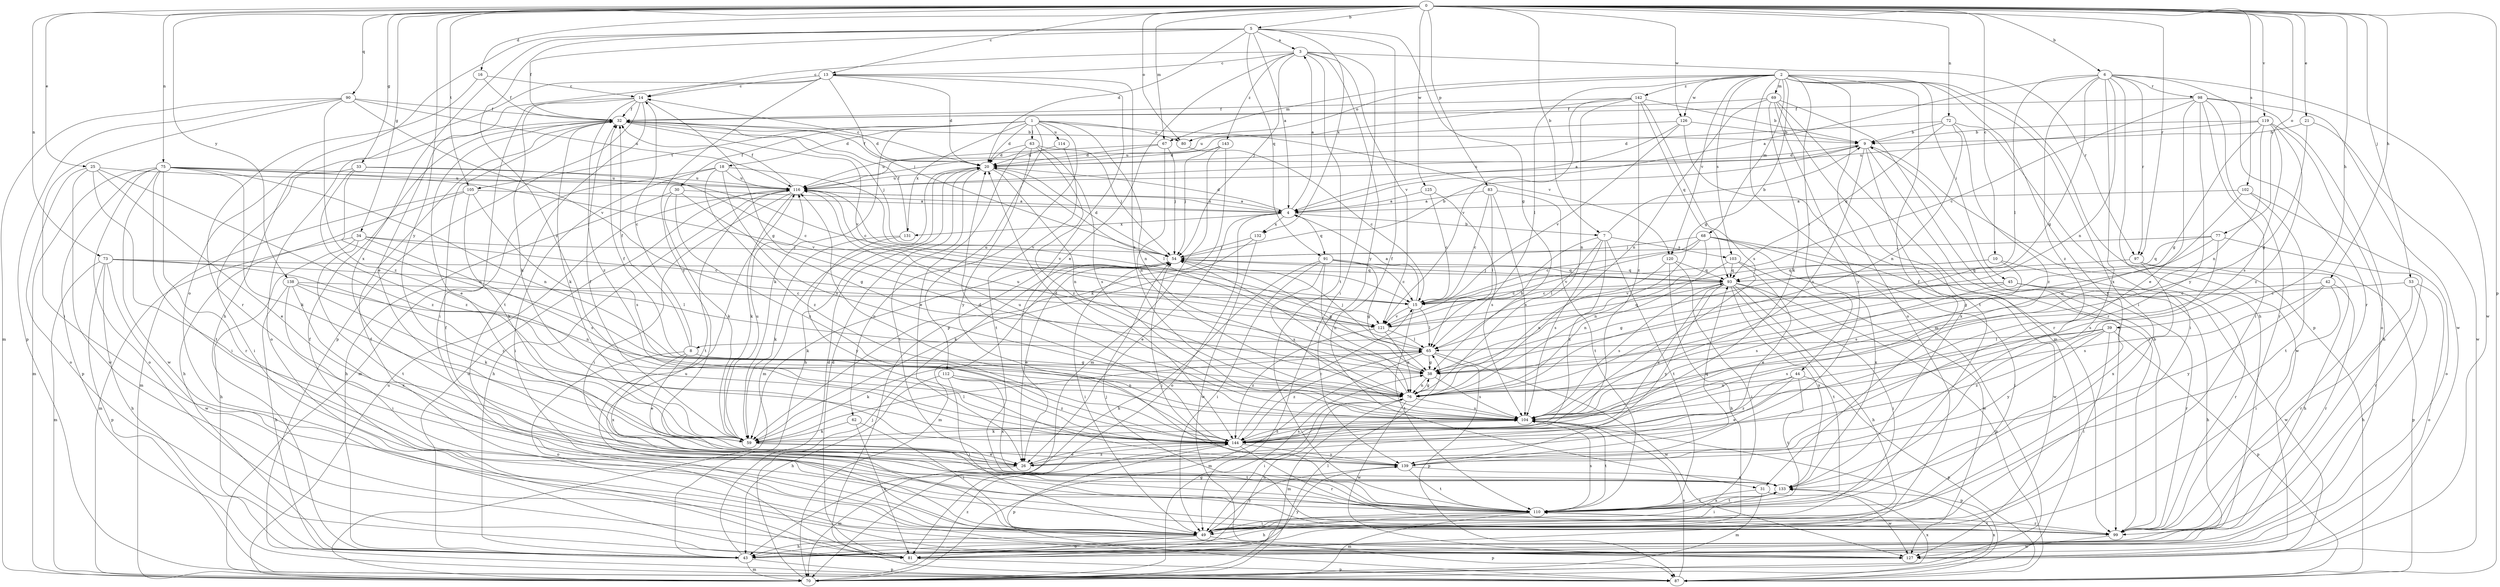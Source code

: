 strict digraph  {
0;
1;
2;
3;
4;
5;
6;
7;
8;
9;
10;
13;
14;
15;
16;
18;
20;
21;
25;
26;
30;
31;
32;
33;
34;
38;
39;
42;
43;
44;
45;
49;
53;
54;
59;
62;
63;
65;
67;
68;
69;
70;
72;
73;
75;
76;
77;
80;
81;
83;
87;
90;
91;
93;
97;
98;
99;
102;
103;
104;
105;
110;
112;
114;
116;
119;
120;
121;
125;
126;
127;
131;
132;
133;
138;
139;
142;
143;
144;
0 -> 5  [label=b];
0 -> 6  [label=b];
0 -> 7  [label=b];
0 -> 10  [label=c];
0 -> 13  [label=c];
0 -> 16  [label=d];
0 -> 21  [label=e];
0 -> 25  [label=e];
0 -> 33  [label=g];
0 -> 34  [label=g];
0 -> 39  [label=h];
0 -> 42  [label=h];
0 -> 53  [label=j];
0 -> 67  [label=m];
0 -> 72  [label=n];
0 -> 73  [label=n];
0 -> 75  [label=n];
0 -> 77  [label=o];
0 -> 80  [label=o];
0 -> 83  [label=p];
0 -> 87  [label=p];
0 -> 90  [label=q];
0 -> 97  [label=r];
0 -> 102  [label=s];
0 -> 105  [label=t];
0 -> 119  [label=v];
0 -> 125  [label=w];
0 -> 126  [label=w];
0 -> 138  [label=y];
0 -> 139  [label=y];
1 -> 18  [label=d];
1 -> 20  [label=d];
1 -> 30  [label=f];
1 -> 59  [label=k];
1 -> 62  [label=l];
1 -> 63  [label=l];
1 -> 76  [label=n];
1 -> 80  [label=o];
1 -> 105  [label=t];
1 -> 112  [label=u];
1 -> 114  [label=u];
1 -> 120  [label=v];
1 -> 131  [label=x];
2 -> 31  [label=f];
2 -> 38  [label=g];
2 -> 44  [label=i];
2 -> 45  [label=i];
2 -> 49  [label=i];
2 -> 65  [label=l];
2 -> 67  [label=m];
2 -> 68  [label=m];
2 -> 69  [label=m];
2 -> 70  [label=m];
2 -> 80  [label=o];
2 -> 81  [label=o];
2 -> 87  [label=p];
2 -> 103  [label=s];
2 -> 110  [label=t];
2 -> 120  [label=v];
2 -> 126  [label=w];
2 -> 142  [label=z];
3 -> 13  [label=c];
3 -> 14  [label=c];
3 -> 26  [label=e];
3 -> 49  [label=i];
3 -> 54  [label=j];
3 -> 97  [label=r];
3 -> 110  [label=t];
3 -> 121  [label=v];
3 -> 139  [label=y];
3 -> 143  [label=z];
4 -> 3  [label=a];
4 -> 7  [label=b];
4 -> 20  [label=d];
4 -> 26  [label=e];
4 -> 81  [label=o];
4 -> 91  [label=q];
4 -> 116  [label=u];
4 -> 131  [label=x];
4 -> 132  [label=x];
5 -> 3  [label=a];
5 -> 4  [label=a];
5 -> 20  [label=d];
5 -> 31  [label=f];
5 -> 32  [label=f];
5 -> 38  [label=g];
5 -> 81  [label=o];
5 -> 91  [label=q];
5 -> 132  [label=x];
5 -> 133  [label=x];
5 -> 144  [label=z];
6 -> 4  [label=a];
6 -> 38  [label=g];
6 -> 43  [label=h];
6 -> 65  [label=l];
6 -> 76  [label=n];
6 -> 97  [label=r];
6 -> 98  [label=r];
6 -> 99  [label=r];
6 -> 127  [label=w];
6 -> 133  [label=x];
6 -> 144  [label=z];
7 -> 8  [label=b];
7 -> 9  [label=b];
7 -> 65  [label=l];
7 -> 103  [label=s];
7 -> 104  [label=s];
7 -> 110  [label=t];
7 -> 144  [label=z];
8 -> 14  [label=c];
8 -> 26  [label=e];
8 -> 32  [label=f];
8 -> 38  [label=g];
8 -> 81  [label=o];
8 -> 133  [label=x];
9 -> 20  [label=d];
9 -> 99  [label=r];
9 -> 104  [label=s];
9 -> 116  [label=u];
9 -> 127  [label=w];
9 -> 133  [label=x];
10 -> 93  [label=q];
10 -> 99  [label=r];
10 -> 104  [label=s];
10 -> 121  [label=v];
13 -> 14  [label=c];
13 -> 20  [label=d];
13 -> 26  [label=e];
13 -> 43  [label=h];
13 -> 54  [label=j];
13 -> 87  [label=p];
13 -> 104  [label=s];
13 -> 139  [label=y];
14 -> 32  [label=f];
14 -> 38  [label=g];
14 -> 49  [label=i];
14 -> 59  [label=k];
14 -> 87  [label=p];
14 -> 110  [label=t];
14 -> 144  [label=z];
15 -> 4  [label=a];
15 -> 65  [label=l];
15 -> 110  [label=t];
15 -> 121  [label=v];
16 -> 14  [label=c];
16 -> 32  [label=f];
16 -> 99  [label=r];
18 -> 49  [label=i];
18 -> 70  [label=m];
18 -> 104  [label=s];
18 -> 116  [label=u];
18 -> 121  [label=v];
18 -> 144  [label=z];
20 -> 14  [label=c];
20 -> 32  [label=f];
20 -> 43  [label=h];
20 -> 65  [label=l];
20 -> 70  [label=m];
20 -> 76  [label=n];
20 -> 110  [label=t];
20 -> 116  [label=u];
21 -> 9  [label=b];
21 -> 38  [label=g];
21 -> 127  [label=w];
25 -> 26  [label=e];
25 -> 81  [label=o];
25 -> 110  [label=t];
25 -> 116  [label=u];
25 -> 127  [label=w];
25 -> 144  [label=z];
26 -> 70  [label=m];
26 -> 144  [label=z];
30 -> 4  [label=a];
30 -> 38  [label=g];
30 -> 43  [label=h];
30 -> 59  [label=k];
30 -> 144  [label=z];
31 -> 70  [label=m];
31 -> 110  [label=t];
31 -> 127  [label=w];
32 -> 9  [label=b];
32 -> 20  [label=d];
32 -> 26  [label=e];
32 -> 54  [label=j];
32 -> 59  [label=k];
32 -> 81  [label=o];
32 -> 121  [label=v];
33 -> 15  [label=c];
33 -> 49  [label=i];
33 -> 76  [label=n];
33 -> 116  [label=u];
33 -> 144  [label=z];
34 -> 15  [label=c];
34 -> 43  [label=h];
34 -> 54  [label=j];
34 -> 70  [label=m];
34 -> 104  [label=s];
34 -> 110  [label=t];
38 -> 76  [label=n];
38 -> 104  [label=s];
38 -> 116  [label=u];
39 -> 49  [label=i];
39 -> 65  [label=l];
39 -> 87  [label=p];
39 -> 104  [label=s];
39 -> 139  [label=y];
39 -> 144  [label=z];
42 -> 15  [label=c];
42 -> 49  [label=i];
42 -> 99  [label=r];
42 -> 104  [label=s];
42 -> 139  [label=y];
43 -> 20  [label=d];
43 -> 70  [label=m];
43 -> 87  [label=p];
43 -> 116  [label=u];
44 -> 26  [label=e];
44 -> 76  [label=n];
44 -> 87  [label=p];
44 -> 110  [label=t];
44 -> 144  [label=z];
45 -> 15  [label=c];
45 -> 38  [label=g];
45 -> 43  [label=h];
45 -> 99  [label=r];
45 -> 104  [label=s];
45 -> 127  [label=w];
49 -> 43  [label=h];
49 -> 81  [label=o];
49 -> 87  [label=p];
49 -> 139  [label=y];
53 -> 15  [label=c];
53 -> 43  [label=h];
53 -> 81  [label=o];
53 -> 99  [label=r];
54 -> 9  [label=b];
54 -> 20  [label=d];
54 -> 26  [label=e];
54 -> 38  [label=g];
54 -> 49  [label=i];
54 -> 59  [label=k];
54 -> 70  [label=m];
54 -> 93  [label=q];
59 -> 26  [label=e];
59 -> 32  [label=f];
59 -> 65  [label=l];
59 -> 110  [label=t];
59 -> 116  [label=u];
62 -> 49  [label=i];
62 -> 59  [label=k];
62 -> 81  [label=o];
63 -> 20  [label=d];
63 -> 26  [label=e];
63 -> 54  [label=j];
63 -> 104  [label=s];
63 -> 139  [label=y];
63 -> 144  [label=z];
65 -> 38  [label=g];
65 -> 54  [label=j];
65 -> 59  [label=k];
65 -> 70  [label=m];
65 -> 87  [label=p];
65 -> 127  [label=w];
65 -> 144  [label=z];
67 -> 20  [label=d];
67 -> 54  [label=j];
67 -> 76  [label=n];
67 -> 116  [label=u];
68 -> 15  [label=c];
68 -> 49  [label=i];
68 -> 54  [label=j];
68 -> 76  [label=n];
68 -> 121  [label=v];
68 -> 127  [label=w];
68 -> 133  [label=x];
69 -> 32  [label=f];
69 -> 59  [label=k];
69 -> 70  [label=m];
69 -> 76  [label=n];
69 -> 99  [label=r];
69 -> 110  [label=t];
69 -> 139  [label=y];
70 -> 38  [label=g];
70 -> 54  [label=j];
70 -> 65  [label=l];
70 -> 116  [label=u];
70 -> 133  [label=x];
70 -> 144  [label=z];
72 -> 9  [label=b];
72 -> 20  [label=d];
72 -> 49  [label=i];
72 -> 76  [label=n];
72 -> 93  [label=q];
72 -> 144  [label=z];
73 -> 43  [label=h];
73 -> 65  [label=l];
73 -> 70  [label=m];
73 -> 87  [label=p];
73 -> 93  [label=q];
73 -> 127  [label=w];
73 -> 144  [label=z];
75 -> 15  [label=c];
75 -> 49  [label=i];
75 -> 59  [label=k];
75 -> 70  [label=m];
75 -> 76  [label=n];
75 -> 81  [label=o];
75 -> 87  [label=p];
75 -> 99  [label=r];
75 -> 116  [label=u];
75 -> 121  [label=v];
75 -> 127  [label=w];
76 -> 32  [label=f];
76 -> 38  [label=g];
76 -> 49  [label=i];
76 -> 54  [label=j];
76 -> 70  [label=m];
76 -> 104  [label=s];
76 -> 127  [label=w];
77 -> 38  [label=g];
77 -> 54  [label=j];
77 -> 93  [label=q];
77 -> 99  [label=r];
77 -> 104  [label=s];
80 -> 15  [label=c];
81 -> 20  [label=d];
81 -> 32  [label=f];
81 -> 76  [label=n];
81 -> 87  [label=p];
81 -> 139  [label=y];
83 -> 4  [label=a];
83 -> 15  [label=c];
83 -> 65  [label=l];
83 -> 104  [label=s];
83 -> 110  [label=t];
87 -> 104  [label=s];
87 -> 133  [label=x];
90 -> 32  [label=f];
90 -> 49  [label=i];
90 -> 70  [label=m];
90 -> 87  [label=p];
90 -> 116  [label=u];
90 -> 121  [label=v];
90 -> 144  [label=z];
91 -> 15  [label=c];
91 -> 38  [label=g];
91 -> 43  [label=h];
91 -> 49  [label=i];
91 -> 76  [label=n];
91 -> 93  [label=q];
91 -> 104  [label=s];
93 -> 15  [label=c];
93 -> 43  [label=h];
93 -> 49  [label=i];
93 -> 54  [label=j];
93 -> 87  [label=p];
93 -> 104  [label=s];
93 -> 110  [label=t];
93 -> 133  [label=x];
93 -> 139  [label=y];
93 -> 144  [label=z];
97 -> 43  [label=h];
97 -> 87  [label=p];
97 -> 93  [label=q];
97 -> 133  [label=x];
98 -> 15  [label=c];
98 -> 26  [label=e];
98 -> 32  [label=f];
98 -> 49  [label=i];
98 -> 81  [label=o];
98 -> 99  [label=r];
98 -> 127  [label=w];
98 -> 139  [label=y];
99 -> 9  [label=b];
99 -> 32  [label=f];
99 -> 54  [label=j];
99 -> 110  [label=t];
99 -> 127  [label=w];
102 -> 4  [label=a];
102 -> 76  [label=n];
102 -> 81  [label=o];
102 -> 110  [label=t];
103 -> 26  [label=e];
103 -> 76  [label=n];
103 -> 93  [label=q];
103 -> 127  [label=w];
104 -> 20  [label=d];
104 -> 59  [label=k];
104 -> 87  [label=p];
104 -> 110  [label=t];
104 -> 116  [label=u];
104 -> 144  [label=z];
105 -> 4  [label=a];
105 -> 43  [label=h];
105 -> 59  [label=k];
105 -> 70  [label=m];
105 -> 104  [label=s];
110 -> 43  [label=h];
110 -> 49  [label=i];
110 -> 54  [label=j];
110 -> 70  [label=m];
110 -> 99  [label=r];
110 -> 104  [label=s];
110 -> 133  [label=x];
112 -> 43  [label=h];
112 -> 49  [label=i];
112 -> 76  [label=n];
112 -> 133  [label=x];
112 -> 144  [label=z];
114 -> 20  [label=d];
114 -> 110  [label=t];
116 -> 4  [label=a];
116 -> 32  [label=f];
116 -> 43  [label=h];
116 -> 49  [label=i];
116 -> 59  [label=k];
116 -> 110  [label=t];
116 -> 121  [label=v];
119 -> 9  [label=b];
119 -> 38  [label=g];
119 -> 43  [label=h];
119 -> 76  [label=n];
119 -> 104  [label=s];
119 -> 116  [label=u];
119 -> 144  [label=z];
120 -> 43  [label=h];
120 -> 49  [label=i];
120 -> 76  [label=n];
120 -> 93  [label=q];
121 -> 65  [label=l];
121 -> 76  [label=n];
121 -> 93  [label=q];
121 -> 144  [label=z];
125 -> 4  [label=a];
125 -> 15  [label=c];
125 -> 104  [label=s];
126 -> 4  [label=a];
126 -> 9  [label=b];
126 -> 99  [label=r];
126 -> 116  [label=u];
126 -> 121  [label=v];
127 -> 32  [label=f];
127 -> 116  [label=u];
131 -> 32  [label=f];
131 -> 59  [label=k];
131 -> 139  [label=y];
132 -> 54  [label=j];
132 -> 59  [label=k];
132 -> 127  [label=w];
133 -> 49  [label=i];
133 -> 110  [label=t];
138 -> 15  [label=c];
138 -> 43  [label=h];
138 -> 49  [label=i];
138 -> 59  [label=k];
138 -> 76  [label=n];
138 -> 133  [label=x];
139 -> 93  [label=q];
139 -> 110  [label=t];
139 -> 133  [label=x];
142 -> 9  [label=b];
142 -> 32  [label=f];
142 -> 76  [label=n];
142 -> 93  [label=q];
142 -> 104  [label=s];
142 -> 116  [label=u];
142 -> 121  [label=v];
142 -> 144  [label=z];
143 -> 20  [label=d];
143 -> 54  [label=j];
143 -> 59  [label=k];
143 -> 70  [label=m];
144 -> 15  [label=c];
144 -> 20  [label=d];
144 -> 26  [label=e];
144 -> 87  [label=p];
144 -> 99  [label=r];
144 -> 104  [label=s];
144 -> 116  [label=u];
144 -> 139  [label=y];
}

